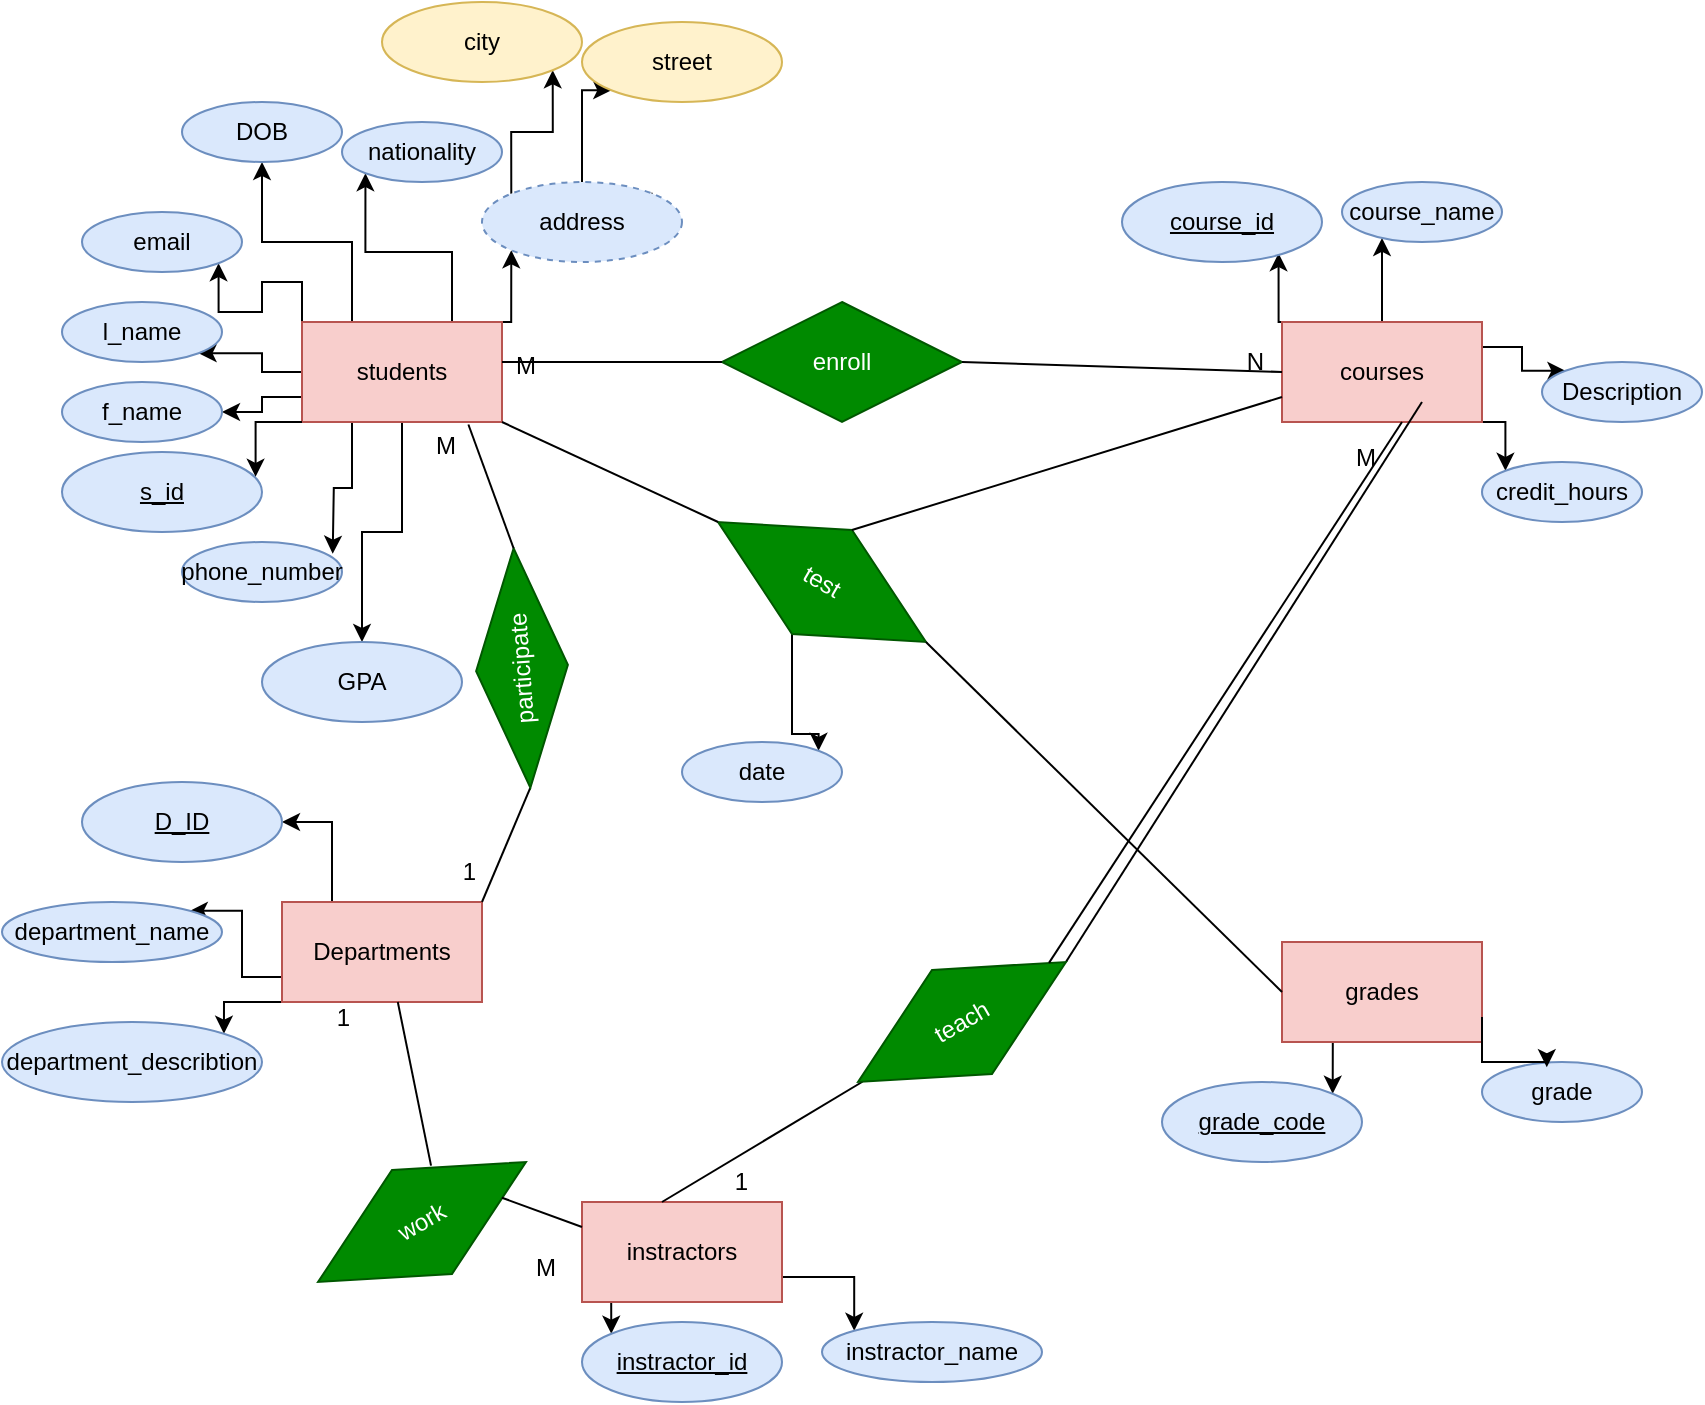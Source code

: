 <mxfile version="22.0.3" type="device">
  <diagram name="Page-1" id="v0SP4txAOEJFIseGTogD">
    <mxGraphModel dx="1480" dy="873" grid="1" gridSize="10" guides="1" tooltips="1" connect="1" arrows="1" fold="1" page="1" pageScale="1" pageWidth="850" pageHeight="1100" math="0" shadow="0">
      <root>
        <mxCell id="0" />
        <mxCell id="1" parent="0" />
        <mxCell id="duttx0U3PVO6lTXTDWxF-33" style="edgeStyle=orthogonalEdgeStyle;rounded=0;orthogonalLoop=1;jettySize=auto;html=1;exitX=0;exitY=0.5;exitDx=0;exitDy=0;entryX=1;entryY=1;entryDx=0;entryDy=0;" parent="1" source="duttx0U3PVO6lTXTDWxF-1" target="duttx0U3PVO6lTXTDWxF-20" edge="1">
          <mxGeometry relative="1" as="geometry" />
        </mxCell>
        <mxCell id="duttx0U3PVO6lTXTDWxF-34" style="edgeStyle=orthogonalEdgeStyle;rounded=0;orthogonalLoop=1;jettySize=auto;html=1;exitX=0;exitY=0;exitDx=0;exitDy=0;entryX=1;entryY=1;entryDx=0;entryDy=0;" parent="1" source="duttx0U3PVO6lTXTDWxF-1" target="duttx0U3PVO6lTXTDWxF-21" edge="1">
          <mxGeometry relative="1" as="geometry" />
        </mxCell>
        <mxCell id="duttx0U3PVO6lTXTDWxF-35" style="edgeStyle=orthogonalEdgeStyle;rounded=0;orthogonalLoop=1;jettySize=auto;html=1;exitX=0.25;exitY=0;exitDx=0;exitDy=0;" parent="1" source="duttx0U3PVO6lTXTDWxF-1" target="duttx0U3PVO6lTXTDWxF-26" edge="1">
          <mxGeometry relative="1" as="geometry" />
        </mxCell>
        <mxCell id="duttx0U3PVO6lTXTDWxF-36" style="edgeStyle=orthogonalEdgeStyle;rounded=0;orthogonalLoop=1;jettySize=auto;html=1;exitX=0.75;exitY=0;exitDx=0;exitDy=0;entryX=0;entryY=1;entryDx=0;entryDy=0;" parent="1" source="duttx0U3PVO6lTXTDWxF-1" target="duttx0U3PVO6lTXTDWxF-25" edge="1">
          <mxGeometry relative="1" as="geometry" />
        </mxCell>
        <mxCell id="duttx0U3PVO6lTXTDWxF-37" style="edgeStyle=orthogonalEdgeStyle;rounded=0;orthogonalLoop=1;jettySize=auto;html=1;exitX=1;exitY=0.5;exitDx=0;exitDy=0;entryX=1;entryY=0.5;entryDx=0;entryDy=0;" parent="1" source="duttx0U3PVO6lTXTDWxF-1" target="duttx0U3PVO6lTXTDWxF-1" edge="1">
          <mxGeometry relative="1" as="geometry" />
        </mxCell>
        <mxCell id="duttx0U3PVO6lTXTDWxF-40" style="edgeStyle=orthogonalEdgeStyle;rounded=0;orthogonalLoop=1;jettySize=auto;html=1;exitX=1;exitY=0;exitDx=0;exitDy=0;entryX=1;entryY=0;entryDx=0;entryDy=0;" parent="1" source="duttx0U3PVO6lTXTDWxF-1" target="duttx0U3PVO6lTXTDWxF-1" edge="1">
          <mxGeometry relative="1" as="geometry" />
        </mxCell>
        <mxCell id="duttx0U3PVO6lTXTDWxF-50" style="edgeStyle=orthogonalEdgeStyle;rounded=0;orthogonalLoop=1;jettySize=auto;html=1;exitX=1;exitY=0;exitDx=0;exitDy=0;entryX=0;entryY=1;entryDx=0;entryDy=0;" parent="1" source="duttx0U3PVO6lTXTDWxF-1" target="duttx0U3PVO6lTXTDWxF-28" edge="1">
          <mxGeometry relative="1" as="geometry" />
        </mxCell>
        <mxCell id="duttx0U3PVO6lTXTDWxF-53" style="edgeStyle=orthogonalEdgeStyle;rounded=0;orthogonalLoop=1;jettySize=auto;html=1;exitX=0.25;exitY=1;exitDx=0;exitDy=0;entryX=1;entryY=0;entryDx=0;entryDy=0;" parent="1" source="duttx0U3PVO6lTXTDWxF-1" edge="1">
          <mxGeometry relative="1" as="geometry">
            <mxPoint x="165.355" y="315.858" as="targetPoint" />
          </mxGeometry>
        </mxCell>
        <mxCell id="duttx0U3PVO6lTXTDWxF-55" style="edgeStyle=orthogonalEdgeStyle;rounded=0;orthogonalLoop=1;jettySize=auto;html=1;exitX=0.5;exitY=1;exitDx=0;exitDy=0;entryX=0.5;entryY=0;entryDx=0;entryDy=0;" parent="1" source="duttx0U3PVO6lTXTDWxF-1" target="duttx0U3PVO6lTXTDWxF-54" edge="1">
          <mxGeometry relative="1" as="geometry" />
        </mxCell>
        <mxCell id="duttx0U3PVO6lTXTDWxF-79" style="edgeStyle=orthogonalEdgeStyle;rounded=0;orthogonalLoop=1;jettySize=auto;html=1;exitX=0;exitY=0.75;exitDx=0;exitDy=0;entryX=1;entryY=0.5;entryDx=0;entryDy=0;" parent="1" source="duttx0U3PVO6lTXTDWxF-1" target="duttx0U3PVO6lTXTDWxF-19" edge="1">
          <mxGeometry relative="1" as="geometry" />
        </mxCell>
        <mxCell id="duttx0U3PVO6lTXTDWxF-1" value="students" style="rounded=0;whiteSpace=wrap;html=1;fillColor=#f8cecc;strokeColor=#b85450;" parent="1" vertex="1">
          <mxGeometry x="150" y="200" width="100" height="50" as="geometry" />
        </mxCell>
        <mxCell id="duttx0U3PVO6lTXTDWxF-56" style="edgeStyle=orthogonalEdgeStyle;rounded=0;orthogonalLoop=1;jettySize=auto;html=1;exitX=0;exitY=0;exitDx=0;exitDy=0;entryX=1;entryY=1;entryDx=0;entryDy=0;" parent="1" source="duttx0U3PVO6lTXTDWxF-2" edge="1">
          <mxGeometry relative="1" as="geometry">
            <mxPoint x="638.284" y="165.607" as="targetPoint" />
          </mxGeometry>
        </mxCell>
        <mxCell id="duttx0U3PVO6lTXTDWxF-57" style="edgeStyle=orthogonalEdgeStyle;rounded=0;orthogonalLoop=1;jettySize=auto;html=1;exitX=0.5;exitY=0;exitDx=0;exitDy=0;" parent="1" source="duttx0U3PVO6lTXTDWxF-2" target="duttx0U3PVO6lTXTDWxF-15" edge="1">
          <mxGeometry relative="1" as="geometry">
            <Array as="points">
              <mxPoint x="690" y="170" />
              <mxPoint x="690" y="170" />
            </Array>
          </mxGeometry>
        </mxCell>
        <mxCell id="duttx0U3PVO6lTXTDWxF-59" style="edgeStyle=orthogonalEdgeStyle;rounded=0;orthogonalLoop=1;jettySize=auto;html=1;exitX=1;exitY=0.25;exitDx=0;exitDy=0;entryX=0;entryY=0;entryDx=0;entryDy=0;" parent="1" source="duttx0U3PVO6lTXTDWxF-2" target="duttx0U3PVO6lTXTDWxF-13" edge="1">
          <mxGeometry relative="1" as="geometry" />
        </mxCell>
        <mxCell id="duttx0U3PVO6lTXTDWxF-60" style="edgeStyle=orthogonalEdgeStyle;rounded=0;orthogonalLoop=1;jettySize=auto;html=1;exitX=1;exitY=1;exitDx=0;exitDy=0;entryX=0;entryY=0;entryDx=0;entryDy=0;" parent="1" source="duttx0U3PVO6lTXTDWxF-2" target="duttx0U3PVO6lTXTDWxF-12" edge="1">
          <mxGeometry relative="1" as="geometry" />
        </mxCell>
        <mxCell id="duttx0U3PVO6lTXTDWxF-2" value="courses" style="rounded=0;whiteSpace=wrap;html=1;fillColor=#f8cecc;strokeColor=#b85450;" parent="1" vertex="1">
          <mxGeometry x="640" y="200" width="100" height="50" as="geometry" />
        </mxCell>
        <mxCell id="duttx0U3PVO6lTXTDWxF-83" style="edgeStyle=orthogonalEdgeStyle;rounded=0;orthogonalLoop=1;jettySize=auto;html=1;exitX=0.25;exitY=0;exitDx=0;exitDy=0;entryX=1;entryY=0.5;entryDx=0;entryDy=0;" parent="1" source="duttx0U3PVO6lTXTDWxF-3" target="duttx0U3PVO6lTXTDWxF-82" edge="1">
          <mxGeometry relative="1" as="geometry" />
        </mxCell>
        <mxCell id="duttx0U3PVO6lTXTDWxF-85" style="edgeStyle=orthogonalEdgeStyle;rounded=0;orthogonalLoop=1;jettySize=auto;html=1;exitX=0;exitY=0.75;exitDx=0;exitDy=0;entryX=1;entryY=0;entryDx=0;entryDy=0;" parent="1" source="duttx0U3PVO6lTXTDWxF-3" target="duttx0U3PVO6lTXTDWxF-7" edge="1">
          <mxGeometry relative="1" as="geometry" />
        </mxCell>
        <mxCell id="duttx0U3PVO6lTXTDWxF-130" style="edgeStyle=orthogonalEdgeStyle;rounded=0;orthogonalLoop=1;jettySize=auto;html=1;exitX=0;exitY=1;exitDx=0;exitDy=0;entryX=1;entryY=0;entryDx=0;entryDy=0;" parent="1" source="duttx0U3PVO6lTXTDWxF-3" target="duttx0U3PVO6lTXTDWxF-129" edge="1">
          <mxGeometry relative="1" as="geometry" />
        </mxCell>
        <mxCell id="duttx0U3PVO6lTXTDWxF-3" value="Departments" style="rounded=0;whiteSpace=wrap;html=1;fillColor=#f8cecc;strokeColor=#b85450;" parent="1" vertex="1">
          <mxGeometry x="140" y="490" width="100" height="50" as="geometry" />
        </mxCell>
        <mxCell id="duttx0U3PVO6lTXTDWxF-89" style="edgeStyle=orthogonalEdgeStyle;rounded=0;orthogonalLoop=1;jettySize=auto;html=1;exitX=0.5;exitY=1;exitDx=0;exitDy=0;entryX=1;entryY=0;entryDx=0;entryDy=0;" parent="1" source="duttx0U3PVO6lTXTDWxF-4" target="duttx0U3PVO6lTXTDWxF-88" edge="1">
          <mxGeometry relative="1" as="geometry" />
        </mxCell>
        <mxCell id="duttx0U3PVO6lTXTDWxF-4" value="grades" style="rounded=0;whiteSpace=wrap;html=1;fillColor=#f8cecc;strokeColor=#b85450;" parent="1" vertex="1">
          <mxGeometry x="640" y="510" width="100" height="50" as="geometry" />
        </mxCell>
        <mxCell id="duttx0U3PVO6lTXTDWxF-7" value="department_name" style="ellipse;whiteSpace=wrap;html=1;fillColor=#dae8fc;strokeColor=#6c8ebf;" parent="1" vertex="1">
          <mxGeometry y="490" width="110" height="30" as="geometry" />
        </mxCell>
        <mxCell id="duttx0U3PVO6lTXTDWxF-9" value="grade" style="ellipse;whiteSpace=wrap;html=1;fillColor=#dae8fc;strokeColor=#6c8ebf;" parent="1" vertex="1">
          <mxGeometry x="740" y="570" width="80" height="30" as="geometry" />
        </mxCell>
        <mxCell id="duttx0U3PVO6lTXTDWxF-12" value="credit_hours" style="ellipse;whiteSpace=wrap;html=1;fillColor=#dae8fc;strokeColor=#6c8ebf;" parent="1" vertex="1">
          <mxGeometry x="740" y="270" width="80" height="30" as="geometry" />
        </mxCell>
        <mxCell id="duttx0U3PVO6lTXTDWxF-13" value="Description" style="ellipse;whiteSpace=wrap;html=1;fillColor=#dae8fc;strokeColor=#6c8ebf;" parent="1" vertex="1">
          <mxGeometry x="770" y="220" width="80" height="30" as="geometry" />
        </mxCell>
        <mxCell id="duttx0U3PVO6lTXTDWxF-15" value="course_name" style="ellipse;whiteSpace=wrap;html=1;fillColor=#dae8fc;strokeColor=#6c8ebf;" parent="1" vertex="1">
          <mxGeometry x="670" y="130" width="80" height="30" as="geometry" />
        </mxCell>
        <mxCell id="duttx0U3PVO6lTXTDWxF-19" value="f_name" style="ellipse;whiteSpace=wrap;html=1;fillColor=#dae8fc;strokeColor=#6c8ebf;" parent="1" vertex="1">
          <mxGeometry x="30" y="230" width="80" height="30" as="geometry" />
        </mxCell>
        <mxCell id="duttx0U3PVO6lTXTDWxF-20" value="l_name" style="ellipse;whiteSpace=wrap;html=1;fillColor=#dae8fc;strokeColor=#6c8ebf;" parent="1" vertex="1">
          <mxGeometry x="30" y="190" width="80" height="30" as="geometry" />
        </mxCell>
        <mxCell id="duttx0U3PVO6lTXTDWxF-21" value="email" style="ellipse;whiteSpace=wrap;html=1;fillColor=#dae8fc;strokeColor=#6c8ebf;" parent="1" vertex="1">
          <mxGeometry x="40" y="145" width="80" height="30" as="geometry" />
        </mxCell>
        <mxCell id="duttx0U3PVO6lTXTDWxF-25" value="nationality" style="ellipse;whiteSpace=wrap;html=1;fillColor=#dae8fc;strokeColor=#6c8ebf;" parent="1" vertex="1">
          <mxGeometry x="170" y="100" width="80" height="30" as="geometry" />
        </mxCell>
        <mxCell id="duttx0U3PVO6lTXTDWxF-26" value="DOB" style="ellipse;whiteSpace=wrap;html=1;fillColor=#dae8fc;strokeColor=#6c8ebf;" parent="1" vertex="1">
          <mxGeometry x="90" y="90" width="80" height="30" as="geometry" />
        </mxCell>
        <mxCell id="duttx0U3PVO6lTXTDWxF-44" style="edgeStyle=orthogonalEdgeStyle;rounded=0;orthogonalLoop=1;jettySize=auto;html=1;exitX=1;exitY=0;exitDx=0;exitDy=0;entryX=0;entryY=1;entryDx=0;entryDy=0;" parent="1" source="duttx0U3PVO6lTXTDWxF-28" target="duttx0U3PVO6lTXTDWxF-30" edge="1">
          <mxGeometry relative="1" as="geometry">
            <Array as="points">
              <mxPoint x="290" y="136" />
              <mxPoint x="290" y="84" />
            </Array>
          </mxGeometry>
        </mxCell>
        <mxCell id="duttx0U3PVO6lTXTDWxF-49" style="edgeStyle=orthogonalEdgeStyle;rounded=0;orthogonalLoop=1;jettySize=auto;html=1;exitX=0;exitY=0;exitDx=0;exitDy=0;entryX=1;entryY=1;entryDx=0;entryDy=0;" parent="1" source="duttx0U3PVO6lTXTDWxF-28" target="duttx0U3PVO6lTXTDWxF-29" edge="1">
          <mxGeometry relative="1" as="geometry" />
        </mxCell>
        <mxCell id="duttx0U3PVO6lTXTDWxF-28" value="address" style="ellipse;whiteSpace=wrap;html=1;align=center;dashed=1;fillColor=#dae8fc;strokeColor=#6c8ebf;" parent="1" vertex="1">
          <mxGeometry x="240" y="130" width="100" height="40" as="geometry" />
        </mxCell>
        <mxCell id="duttx0U3PVO6lTXTDWxF-29" value="city" style="ellipse;whiteSpace=wrap;html=1;align=center;fillColor=#fff2cc;strokeColor=#d6b656;" parent="1" vertex="1">
          <mxGeometry x="190" y="40" width="100" height="40" as="geometry" />
        </mxCell>
        <mxCell id="duttx0U3PVO6lTXTDWxF-30" value="street" style="ellipse;whiteSpace=wrap;html=1;align=center;fillColor=#fff2cc;strokeColor=#d6b656;" parent="1" vertex="1">
          <mxGeometry x="290" y="50" width="100" height="40" as="geometry" />
        </mxCell>
        <mxCell id="duttx0U3PVO6lTXTDWxF-32" style="edgeStyle=orthogonalEdgeStyle;rounded=0;orthogonalLoop=1;jettySize=auto;html=1;exitX=0;exitY=1;exitDx=0;exitDy=0;" parent="1" source="duttx0U3PVO6lTXTDWxF-1" edge="1">
          <mxGeometry relative="1" as="geometry">
            <mxPoint x="150" y="250" as="targetPoint" />
          </mxGeometry>
        </mxCell>
        <mxCell id="duttx0U3PVO6lTXTDWxF-54" value="GPA" style="ellipse;whiteSpace=wrap;html=1;align=center;fillColor=#dae8fc;strokeColor=#6c8ebf;" parent="1" vertex="1">
          <mxGeometry x="130" y="360" width="100" height="40" as="geometry" />
        </mxCell>
        <mxCell id="duttx0U3PVO6lTXTDWxF-62" value="enroll" style="shape=rhombus;perimeter=rhombusPerimeter;whiteSpace=wrap;html=1;align=center;fillColor=#008a00;fontColor=#ffffff;strokeColor=#005700;" parent="1" vertex="1">
          <mxGeometry x="360" y="190" width="120" height="60" as="geometry" />
        </mxCell>
        <mxCell id="duttx0U3PVO6lTXTDWxF-63" value="" style="endArrow=none;html=1;rounded=0;entryX=0;entryY=0.5;entryDx=0;entryDy=0;" parent="1" target="duttx0U3PVO6lTXTDWxF-62" edge="1">
          <mxGeometry relative="1" as="geometry">
            <mxPoint x="250" y="220" as="sourcePoint" />
            <mxPoint x="610" y="420" as="targetPoint" />
          </mxGeometry>
        </mxCell>
        <mxCell id="duttx0U3PVO6lTXTDWxF-64" value="" style="endArrow=none;html=1;rounded=0;entryX=0;entryY=0.5;entryDx=0;entryDy=0;exitX=1;exitY=0.5;exitDx=0;exitDy=0;" parent="1" source="duttx0U3PVO6lTXTDWxF-62" target="duttx0U3PVO6lTXTDWxF-2" edge="1">
          <mxGeometry relative="1" as="geometry">
            <mxPoint x="450" y="420" as="sourcePoint" />
            <mxPoint x="610" y="420" as="targetPoint" />
          </mxGeometry>
        </mxCell>
        <mxCell id="duttx0U3PVO6lTXTDWxF-67" value="M" style="resizable=0;html=1;whiteSpace=wrap;align=right;verticalAlign=bottom;" parent="1" connectable="0" vertex="1">
          <mxGeometry x="260" y="220" as="geometry">
            <mxPoint x="8" y="10" as="offset" />
          </mxGeometry>
        </mxCell>
        <mxCell id="duttx0U3PVO6lTXTDWxF-68" value="N" style="resizable=0;html=1;whiteSpace=wrap;align=right;verticalAlign=bottom;" parent="1" connectable="0" vertex="1">
          <mxGeometry x="630" y="220" as="geometry">
            <mxPoint x="2" y="8" as="offset" />
          </mxGeometry>
        </mxCell>
        <mxCell id="duttx0U3PVO6lTXTDWxF-126" style="edgeStyle=orthogonalEdgeStyle;rounded=0;orthogonalLoop=1;jettySize=auto;html=1;exitX=0.5;exitY=1;exitDx=0;exitDy=0;entryX=1;entryY=0;entryDx=0;entryDy=0;" parent="1" source="duttx0U3PVO6lTXTDWxF-69" target="duttx0U3PVO6lTXTDWxF-125" edge="1">
          <mxGeometry relative="1" as="geometry" />
        </mxCell>
        <mxCell id="duttx0U3PVO6lTXTDWxF-69" value="test" style="shape=rhombus;perimeter=rhombusPerimeter;whiteSpace=wrap;html=1;align=center;rotation=30;fillColor=#008a00;fontColor=#ffffff;strokeColor=#005700;" parent="1" vertex="1">
          <mxGeometry x="350" y="300" width="120" height="60" as="geometry" />
        </mxCell>
        <mxCell id="duttx0U3PVO6lTXTDWxF-70" value="" style="endArrow=none;html=1;rounded=0;entryX=0;entryY=0.5;entryDx=0;entryDy=0;exitX=1;exitY=1;exitDx=0;exitDy=0;" parent="1" source="duttx0U3PVO6lTXTDWxF-1" target="duttx0U3PVO6lTXTDWxF-69" edge="1">
          <mxGeometry relative="1" as="geometry">
            <mxPoint x="260" y="310" as="sourcePoint" />
            <mxPoint x="560" y="640" as="targetPoint" />
          </mxGeometry>
        </mxCell>
        <mxCell id="duttx0U3PVO6lTXTDWxF-71" value="" style="endArrow=none;html=1;rounded=0;entryX=0;entryY=0.5;entryDx=0;entryDy=0;exitX=1;exitY=0.5;exitDx=0;exitDy=0;" parent="1" source="duttx0U3PVO6lTXTDWxF-69" target="duttx0U3PVO6lTXTDWxF-4" edge="1">
          <mxGeometry relative="1" as="geometry">
            <mxPoint x="438" y="363" as="sourcePoint" />
            <mxPoint x="650" y="595" as="targetPoint" />
          </mxGeometry>
        </mxCell>
        <mxCell id="duttx0U3PVO6lTXTDWxF-75" style="edgeStyle=orthogonalEdgeStyle;rounded=0;orthogonalLoop=1;jettySize=auto;html=1;exitX=1;exitY=0.75;exitDx=0;exitDy=0;entryX=0.405;entryY=0.087;entryDx=0;entryDy=0;entryPerimeter=0;" parent="1" source="duttx0U3PVO6lTXTDWxF-4" target="duttx0U3PVO6lTXTDWxF-9" edge="1">
          <mxGeometry relative="1" as="geometry">
            <Array as="points">
              <mxPoint x="740" y="570" />
              <mxPoint x="772" y="570" />
            </Array>
          </mxGeometry>
        </mxCell>
        <mxCell id="duttx0U3PVO6lTXTDWxF-78" value="s_id" style="ellipse;whiteSpace=wrap;html=1;align=center;fontStyle=4;fillColor=#dae8fc;strokeColor=#6c8ebf;" parent="1" vertex="1">
          <mxGeometry x="30" y="265" width="100" height="40" as="geometry" />
        </mxCell>
        <mxCell id="duttx0U3PVO6lTXTDWxF-80" style="edgeStyle=orthogonalEdgeStyle;rounded=0;orthogonalLoop=1;jettySize=auto;html=1;exitX=0;exitY=1;exitDx=0;exitDy=0;entryX=0.968;entryY=0.31;entryDx=0;entryDy=0;entryPerimeter=0;" parent="1" source="duttx0U3PVO6lTXTDWxF-1" target="duttx0U3PVO6lTXTDWxF-78" edge="1">
          <mxGeometry relative="1" as="geometry" />
        </mxCell>
        <mxCell id="duttx0U3PVO6lTXTDWxF-81" value="course_id" style="ellipse;whiteSpace=wrap;html=1;align=center;fontStyle=4;fillColor=#dae8fc;strokeColor=#6c8ebf;" parent="1" vertex="1">
          <mxGeometry x="560" y="130" width="100" height="40" as="geometry" />
        </mxCell>
        <mxCell id="duttx0U3PVO6lTXTDWxF-82" value="D_ID" style="ellipse;whiteSpace=wrap;html=1;align=center;fontStyle=4;fillColor=#dae8fc;strokeColor=#6c8ebf;" parent="1" vertex="1">
          <mxGeometry x="40" y="430" width="100" height="40" as="geometry" />
        </mxCell>
        <mxCell id="duttx0U3PVO6lTXTDWxF-88" value="grade_code" style="ellipse;whiteSpace=wrap;html=1;align=center;fontStyle=4;fillColor=#dae8fc;strokeColor=#6c8ebf;" parent="1" vertex="1">
          <mxGeometry x="580" y="580" width="100" height="40" as="geometry" />
        </mxCell>
        <mxCell id="duttx0U3PVO6lTXTDWxF-103" value="1" style="resizable=0;html=1;whiteSpace=wrap;align=right;verticalAlign=bottom;" parent="1" connectable="0" vertex="1">
          <mxGeometry x="170" y="550" as="geometry">
            <mxPoint x="5" y="6" as="offset" />
          </mxGeometry>
        </mxCell>
        <mxCell id="duttx0U3PVO6lTXTDWxF-104" value="" style="endArrow=none;html=1;rounded=0;entryX=0;entryY=0.75;entryDx=0;entryDy=0;exitX=0.5;exitY=0;exitDx=0;exitDy=0;" parent="1" source="duttx0U3PVO6lTXTDWxF-69" target="duttx0U3PVO6lTXTDWxF-2" edge="1">
          <mxGeometry relative="1" as="geometry">
            <mxPoint x="450" y="330" as="sourcePoint" />
            <mxPoint x="610" y="330" as="targetPoint" />
          </mxGeometry>
        </mxCell>
        <mxCell id="duttx0U3PVO6lTXTDWxF-107" value="" style="endArrow=none;html=1;rounded=0;exitX=1;exitY=0;exitDx=0;exitDy=0;entryX=0;entryY=0.5;entryDx=0;entryDy=0;" parent="1" source="duttx0U3PVO6lTXTDWxF-3" target="duttx0U3PVO6lTXTDWxF-109" edge="1">
          <mxGeometry relative="1" as="geometry">
            <mxPoint x="260" y="570" as="sourcePoint" />
            <mxPoint x="235.935" y="375.854" as="targetPoint" />
            <Array as="points" />
          </mxGeometry>
        </mxCell>
        <mxCell id="duttx0U3PVO6lTXTDWxF-109" value="participate" style="shape=rhombus;perimeter=rhombusPerimeter;whiteSpace=wrap;html=1;align=center;rotation=-94;fillColor=#008a00;fontColor=#ffffff;strokeColor=#005700;" parent="1" vertex="1">
          <mxGeometry x="200" y="350" width="120" height="46" as="geometry" />
        </mxCell>
        <mxCell id="duttx0U3PVO6lTXTDWxF-111" value="1" style="resizable=0;html=1;whiteSpace=wrap;align=right;verticalAlign=bottom;" parent="1" connectable="0" vertex="1">
          <mxGeometry x="240" y="475" as="geometry">
            <mxPoint x="-2" y="8" as="offset" />
          </mxGeometry>
        </mxCell>
        <mxCell id="duttx0U3PVO6lTXTDWxF-112" value="M" style="resizable=0;html=1;whiteSpace=wrap;align=right;verticalAlign=bottom;" parent="1" connectable="0" vertex="1">
          <mxGeometry x="220" y="260" as="geometry">
            <mxPoint x="8" y="10" as="offset" />
          </mxGeometry>
        </mxCell>
        <mxCell id="duttx0U3PVO6lTXTDWxF-122" style="edgeStyle=orthogonalEdgeStyle;rounded=0;orthogonalLoop=1;jettySize=auto;html=1;exitX=1;exitY=0.75;exitDx=0;exitDy=0;entryX=0;entryY=0;entryDx=0;entryDy=0;" parent="1" source="duttx0U3PVO6lTXTDWxF-113" target="duttx0U3PVO6lTXTDWxF-121" edge="1">
          <mxGeometry relative="1" as="geometry" />
        </mxCell>
        <mxCell id="duttx0U3PVO6lTXTDWxF-124" style="edgeStyle=orthogonalEdgeStyle;rounded=0;orthogonalLoop=1;jettySize=auto;html=1;exitX=0;exitY=1;exitDx=0;exitDy=0;entryX=0;entryY=0;entryDx=0;entryDy=0;" parent="1" source="duttx0U3PVO6lTXTDWxF-113" target="duttx0U3PVO6lTXTDWxF-120" edge="1">
          <mxGeometry relative="1" as="geometry" />
        </mxCell>
        <mxCell id="duttx0U3PVO6lTXTDWxF-113" value="instractors" style="rounded=0;whiteSpace=wrap;html=1;fillColor=#f8cecc;strokeColor=#b85450;" parent="1" vertex="1">
          <mxGeometry x="290" y="640" width="100" height="50" as="geometry" />
        </mxCell>
        <mxCell id="duttx0U3PVO6lTXTDWxF-116" value="work" style="shape=rhombus;perimeter=rhombusPerimeter;whiteSpace=wrap;html=1;align=center;rotation=-30;fillColor=#008a00;fontColor=#ffffff;strokeColor=#005700;" parent="1" vertex="1">
          <mxGeometry x="150" y="620" width="120" height="60" as="geometry" />
        </mxCell>
        <mxCell id="duttx0U3PVO6lTXTDWxF-117" value="" style="endArrow=none;html=1;rounded=0;exitX=1;exitY=0;exitDx=0;exitDy=0;" parent="1" target="duttx0U3PVO6lTXTDWxF-119" edge="1">
          <mxGeometry relative="1" as="geometry">
            <mxPoint x="330" y="640" as="sourcePoint" />
            <mxPoint x="408.038" y="550" as="targetPoint" />
            <Array as="points" />
          </mxGeometry>
        </mxCell>
        <mxCell id="duttx0U3PVO6lTXTDWxF-118" value="" style="endArrow=none;html=1;rounded=0;exitX=1;exitY=0.5;exitDx=0;exitDy=0;" parent="1" source="duttx0U3PVO6lTXTDWxF-119" edge="1">
          <mxGeometry relative="1" as="geometry">
            <mxPoint x="511.962" y="610" as="sourcePoint" />
            <mxPoint x="710" y="240" as="targetPoint" />
          </mxGeometry>
        </mxCell>
        <mxCell id="duttx0U3PVO6lTXTDWxF-119" value="teach" style="shape=rhombus;perimeter=rhombusPerimeter;whiteSpace=wrap;html=1;align=center;rotation=-30;fillColor=#008a00;fontColor=#ffffff;strokeColor=#005700;" parent="1" vertex="1">
          <mxGeometry x="420" y="520" width="120" height="60" as="geometry" />
        </mxCell>
        <mxCell id="duttx0U3PVO6lTXTDWxF-120" value="instractor_id" style="ellipse;whiteSpace=wrap;html=1;align=center;fontStyle=4;fillColor=#dae8fc;strokeColor=#6c8ebf;" parent="1" vertex="1">
          <mxGeometry x="290" y="700" width="100" height="40" as="geometry" />
        </mxCell>
        <mxCell id="duttx0U3PVO6lTXTDWxF-121" value="instractor_name" style="ellipse;whiteSpace=wrap;html=1;fillColor=#dae8fc;strokeColor=#6c8ebf;" parent="1" vertex="1">
          <mxGeometry x="410" y="700" width="110" height="30" as="geometry" />
        </mxCell>
        <mxCell id="duttx0U3PVO6lTXTDWxF-125" value="date" style="ellipse;whiteSpace=wrap;html=1;fillColor=#dae8fc;strokeColor=#6c8ebf;" parent="1" vertex="1">
          <mxGeometry x="340" y="410" width="80" height="30" as="geometry" />
        </mxCell>
        <mxCell id="duttx0U3PVO6lTXTDWxF-127" value="M" style="resizable=0;html=1;whiteSpace=wrap;align=right;verticalAlign=bottom;" parent="1" connectable="0" vertex="1">
          <mxGeometry x="310" y="505" as="geometry">
            <mxPoint x="-32" y="176" as="offset" />
          </mxGeometry>
        </mxCell>
        <mxCell id="duttx0U3PVO6lTXTDWxF-129" value="department_describtion" style="ellipse;whiteSpace=wrap;html=1;fillColor=#dae8fc;strokeColor=#6c8ebf;" parent="1" vertex="1">
          <mxGeometry y="550" width="130" height="40" as="geometry" />
        </mxCell>
        <mxCell id="duttx0U3PVO6lTXTDWxF-132" value="M" style="resizable=0;html=1;whiteSpace=wrap;align=right;verticalAlign=bottom;" parent="1" connectable="0" vertex="1">
          <mxGeometry x="720" y="100" as="geometry">
            <mxPoint x="-32" y="176" as="offset" />
          </mxGeometry>
        </mxCell>
        <mxCell id="duttx0U3PVO6lTXTDWxF-133" value="1" style="resizable=0;html=1;whiteSpace=wrap;align=right;verticalAlign=bottom;" parent="1" connectable="0" vertex="1">
          <mxGeometry x="180" y="560" as="geometry">
            <mxPoint x="194" y="78" as="offset" />
          </mxGeometry>
        </mxCell>
        <mxCell id="duttx0U3PVO6lTXTDWxF-136" value="" style="endArrow=none;html=1;rounded=0;entryX=0.832;entryY=1.025;entryDx=0;entryDy=0;entryPerimeter=0;exitX=1;exitY=0.5;exitDx=0;exitDy=0;" parent="1" source="duttx0U3PVO6lTXTDWxF-109" target="duttx0U3PVO6lTXTDWxF-1" edge="1">
          <mxGeometry relative="1" as="geometry">
            <mxPoint x="190" y="370" as="sourcePoint" />
            <mxPoint x="350" y="370" as="targetPoint" />
          </mxGeometry>
        </mxCell>
        <mxCell id="duttx0U3PVO6lTXTDWxF-139" value="" style="endArrow=none;html=1;rounded=0;exitX=0.937;exitY=0.436;exitDx=0;exitDy=0;exitPerimeter=0;" parent="1" source="duttx0U3PVO6lTXTDWxF-119" edge="1">
          <mxGeometry relative="1" as="geometry">
            <mxPoint x="310" y="490" as="sourcePoint" />
            <mxPoint x="700" y="250" as="targetPoint" />
          </mxGeometry>
        </mxCell>
        <mxCell id="duttx0U3PVO6lTXTDWxF-140" value="" style="endArrow=none;html=1;rounded=0;entryX=0.65;entryY=0.131;entryDx=0;entryDy=0;entryPerimeter=0;exitX=0.579;exitY=1;exitDx=0;exitDy=0;exitPerimeter=0;" parent="1" source="duttx0U3PVO6lTXTDWxF-3" target="duttx0U3PVO6lTXTDWxF-116" edge="1">
          <mxGeometry relative="1" as="geometry">
            <mxPoint x="310" y="490" as="sourcePoint" />
            <mxPoint x="470" y="490" as="targetPoint" />
          </mxGeometry>
        </mxCell>
        <mxCell id="duttx0U3PVO6lTXTDWxF-141" value="" style="endArrow=none;html=1;rounded=0;entryX=0;entryY=0.25;entryDx=0;entryDy=0;exitX=0.839;exitY=0.658;exitDx=0;exitDy=0;exitPerimeter=0;" parent="1" source="duttx0U3PVO6lTXTDWxF-116" target="duttx0U3PVO6lTXTDWxF-113" edge="1">
          <mxGeometry relative="1" as="geometry">
            <mxPoint x="240" y="630" as="sourcePoint" />
            <mxPoint x="470" y="490" as="targetPoint" />
          </mxGeometry>
        </mxCell>
        <mxCell id="duttx0U3PVO6lTXTDWxF-142" value="phone_number" style="ellipse;whiteSpace=wrap;html=1;fillColor=#dae8fc;strokeColor=#6c8ebf;" parent="1" vertex="1">
          <mxGeometry x="90" y="310" width="80" height="30" as="geometry" />
        </mxCell>
      </root>
    </mxGraphModel>
  </diagram>
</mxfile>
